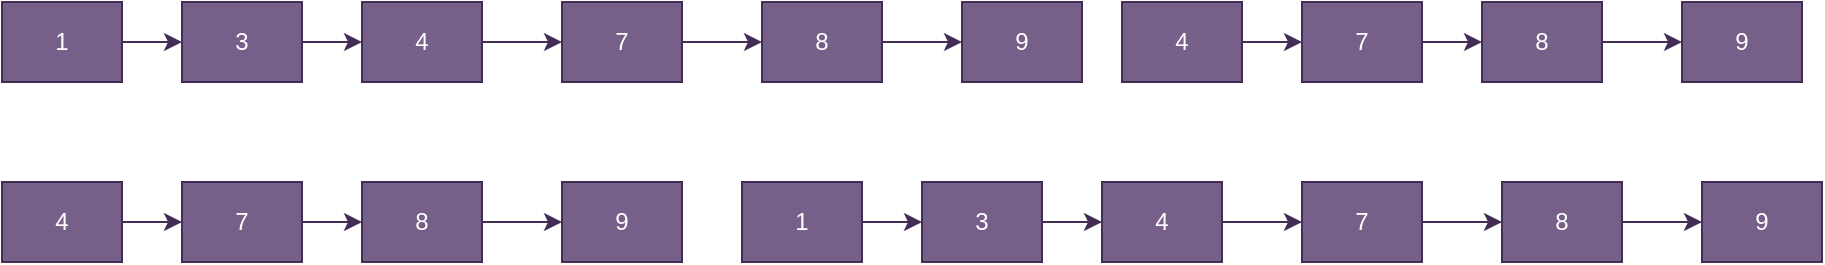 <mxfile version="14.6.13" type="github">
  <diagram id="1JDHUeAZYmFqjiWe7yXu" name="Page-1">
    <mxGraphModel dx="1182" dy="742" grid="1" gridSize="10" guides="1" tooltips="1" connect="1" arrows="1" fold="1" page="1" pageScale="1" pageWidth="827" pageHeight="1169" math="0" shadow="0">
      <root>
        <mxCell id="0" />
        <mxCell id="1" parent="0" />
        <mxCell id="Pc33NBHfCTbqmkPrSyl--11" style="edgeStyle=orthogonalEdgeStyle;rounded=0;orthogonalLoop=1;jettySize=auto;html=1;entryX=0;entryY=0.5;entryDx=0;entryDy=0;fillColor=#76608a;strokeColor=#432D57;" parent="1" source="Pc33NBHfCTbqmkPrSyl--4" target="Pc33NBHfCTbqmkPrSyl--6" edge="1">
          <mxGeometry relative="1" as="geometry" />
        </mxCell>
        <mxCell id="Pc33NBHfCTbqmkPrSyl--4" value="1" style="rounded=0;whiteSpace=wrap;html=1;fillColor=#76608a;strokeColor=#432D57;fontColor=#ffffff;" parent="1" vertex="1">
          <mxGeometry x="80" y="200" width="60" height="40" as="geometry" />
        </mxCell>
        <mxCell id="Pc33NBHfCTbqmkPrSyl--12" style="edgeStyle=orthogonalEdgeStyle;rounded=0;orthogonalLoop=1;jettySize=auto;html=1;entryX=0;entryY=0.5;entryDx=0;entryDy=0;fillColor=#76608a;strokeColor=#432D57;" parent="1" source="Pc33NBHfCTbqmkPrSyl--6" target="Pc33NBHfCTbqmkPrSyl--8" edge="1">
          <mxGeometry relative="1" as="geometry" />
        </mxCell>
        <mxCell id="Pc33NBHfCTbqmkPrSyl--6" value="3" style="rounded=0;whiteSpace=wrap;html=1;fillColor=#76608a;strokeColor=#432D57;fontColor=#ffffff;" parent="1" vertex="1">
          <mxGeometry x="170" y="200" width="60" height="40" as="geometry" />
        </mxCell>
        <mxCell id="Pc33NBHfCTbqmkPrSyl--7" value="9" style="rounded=0;whiteSpace=wrap;html=1;fillColor=#76608a;strokeColor=#432D57;fontColor=#ffffff;" parent="1" vertex="1">
          <mxGeometry x="560" y="200" width="60" height="40" as="geometry" />
        </mxCell>
        <mxCell id="Pc33NBHfCTbqmkPrSyl--13" style="edgeStyle=orthogonalEdgeStyle;rounded=0;orthogonalLoop=1;jettySize=auto;html=1;entryX=0;entryY=0.5;entryDx=0;entryDy=0;fillColor=#76608a;strokeColor=#432D57;" parent="1" source="Pc33NBHfCTbqmkPrSyl--8" target="Pc33NBHfCTbqmkPrSyl--9" edge="1">
          <mxGeometry relative="1" as="geometry" />
        </mxCell>
        <mxCell id="Pc33NBHfCTbqmkPrSyl--8" value="4" style="rounded=0;whiteSpace=wrap;html=1;fillColor=#76608a;strokeColor=#432D57;fontColor=#ffffff;" parent="1" vertex="1">
          <mxGeometry x="260" y="200" width="60" height="40" as="geometry" />
        </mxCell>
        <mxCell id="Pc33NBHfCTbqmkPrSyl--14" style="edgeStyle=orthogonalEdgeStyle;rounded=0;orthogonalLoop=1;jettySize=auto;html=1;exitX=1;exitY=0.5;exitDx=0;exitDy=0;entryX=0;entryY=0.5;entryDx=0;entryDy=0;fillColor=#76608a;strokeColor=#432D57;" parent="1" source="Pc33NBHfCTbqmkPrSyl--9" target="Pc33NBHfCTbqmkPrSyl--10" edge="1">
          <mxGeometry relative="1" as="geometry" />
        </mxCell>
        <mxCell id="Pc33NBHfCTbqmkPrSyl--9" value="7" style="rounded=0;whiteSpace=wrap;html=1;fillColor=#76608a;strokeColor=#432D57;fontColor=#ffffff;" parent="1" vertex="1">
          <mxGeometry x="360" y="200" width="60" height="40" as="geometry" />
        </mxCell>
        <mxCell id="Pc33NBHfCTbqmkPrSyl--15" style="edgeStyle=orthogonalEdgeStyle;rounded=0;orthogonalLoop=1;jettySize=auto;html=1;exitX=1;exitY=0.5;exitDx=0;exitDy=0;entryX=0;entryY=0.5;entryDx=0;entryDy=0;fillColor=#76608a;strokeColor=#432D57;" parent="1" source="Pc33NBHfCTbqmkPrSyl--10" target="Pc33NBHfCTbqmkPrSyl--7" edge="1">
          <mxGeometry relative="1" as="geometry" />
        </mxCell>
        <mxCell id="Pc33NBHfCTbqmkPrSyl--10" value="8" style="rounded=0;whiteSpace=wrap;html=1;fillColor=#76608a;strokeColor=#432D57;fontColor=#ffffff;" parent="1" vertex="1">
          <mxGeometry x="460" y="200" width="60" height="40" as="geometry" />
        </mxCell>
        <mxCell id="Pc33NBHfCTbqmkPrSyl--16" style="edgeStyle=orthogonalEdgeStyle;rounded=0;orthogonalLoop=1;jettySize=auto;html=1;entryX=0;entryY=0.5;entryDx=0;entryDy=0;fillColor=#76608a;strokeColor=#432D57;" parent="1" source="Pc33NBHfCTbqmkPrSyl--17" target="Pc33NBHfCTbqmkPrSyl--19" edge="1">
          <mxGeometry relative="1" as="geometry" />
        </mxCell>
        <mxCell id="Pc33NBHfCTbqmkPrSyl--17" value="4" style="rounded=0;whiteSpace=wrap;html=1;fillColor=#76608a;strokeColor=#432D57;fontColor=#ffffff;" parent="1" vertex="1">
          <mxGeometry x="80" y="290" width="60" height="40" as="geometry" />
        </mxCell>
        <mxCell id="Pc33NBHfCTbqmkPrSyl--18" style="edgeStyle=orthogonalEdgeStyle;rounded=0;orthogonalLoop=1;jettySize=auto;html=1;entryX=0;entryY=0.5;entryDx=0;entryDy=0;fillColor=#76608a;strokeColor=#432D57;" parent="1" source="Pc33NBHfCTbqmkPrSyl--19" target="Pc33NBHfCTbqmkPrSyl--21" edge="1">
          <mxGeometry relative="1" as="geometry" />
        </mxCell>
        <mxCell id="Pc33NBHfCTbqmkPrSyl--19" value="7" style="rounded=0;whiteSpace=wrap;html=1;fillColor=#76608a;strokeColor=#432D57;fontColor=#ffffff;" parent="1" vertex="1">
          <mxGeometry x="170" y="290" width="60" height="40" as="geometry" />
        </mxCell>
        <mxCell id="Pc33NBHfCTbqmkPrSyl--20" style="edgeStyle=orthogonalEdgeStyle;rounded=0;orthogonalLoop=1;jettySize=auto;html=1;entryX=0;entryY=0.5;entryDx=0;entryDy=0;fillColor=#76608a;strokeColor=#432D57;" parent="1" source="Pc33NBHfCTbqmkPrSyl--21" target="Pc33NBHfCTbqmkPrSyl--22" edge="1">
          <mxGeometry relative="1" as="geometry" />
        </mxCell>
        <mxCell id="Pc33NBHfCTbqmkPrSyl--21" value="8" style="rounded=0;whiteSpace=wrap;html=1;fillColor=#76608a;strokeColor=#432D57;fontColor=#ffffff;" parent="1" vertex="1">
          <mxGeometry x="260" y="290" width="60" height="40" as="geometry" />
        </mxCell>
        <mxCell id="Pc33NBHfCTbqmkPrSyl--22" value="9" style="rounded=0;whiteSpace=wrap;html=1;fillColor=#76608a;strokeColor=#432D57;fontColor=#ffffff;" parent="1" vertex="1">
          <mxGeometry x="360" y="290" width="60" height="40" as="geometry" />
        </mxCell>
        <mxCell id="5RFs4ZsTDTEebcYIlPx7-1" style="edgeStyle=orthogonalEdgeStyle;rounded=0;orthogonalLoop=1;jettySize=auto;html=1;entryX=0;entryY=0.5;entryDx=0;entryDy=0;fillColor=#76608a;strokeColor=#432D57;" edge="1" parent="1" source="5RFs4ZsTDTEebcYIlPx7-2" target="5RFs4ZsTDTEebcYIlPx7-4">
          <mxGeometry relative="1" as="geometry" />
        </mxCell>
        <mxCell id="5RFs4ZsTDTEebcYIlPx7-2" value="1" style="rounded=0;whiteSpace=wrap;html=1;fillColor=#76608a;strokeColor=#432D57;fontColor=#ffffff;" vertex="1" parent="1">
          <mxGeometry x="450" y="290" width="60" height="40" as="geometry" />
        </mxCell>
        <mxCell id="5RFs4ZsTDTEebcYIlPx7-3" style="edgeStyle=orthogonalEdgeStyle;rounded=0;orthogonalLoop=1;jettySize=auto;html=1;entryX=0;entryY=0.5;entryDx=0;entryDy=0;fillColor=#76608a;strokeColor=#432D57;" edge="1" parent="1" source="5RFs4ZsTDTEebcYIlPx7-4" target="5RFs4ZsTDTEebcYIlPx7-7">
          <mxGeometry relative="1" as="geometry" />
        </mxCell>
        <mxCell id="5RFs4ZsTDTEebcYIlPx7-4" value="3" style="rounded=0;whiteSpace=wrap;html=1;fillColor=#76608a;strokeColor=#432D57;fontColor=#ffffff;" vertex="1" parent="1">
          <mxGeometry x="540" y="290" width="60" height="40" as="geometry" />
        </mxCell>
        <mxCell id="5RFs4ZsTDTEebcYIlPx7-5" value="9" style="rounded=0;whiteSpace=wrap;html=1;fillColor=#76608a;strokeColor=#432D57;fontColor=#ffffff;" vertex="1" parent="1">
          <mxGeometry x="930" y="290" width="60" height="40" as="geometry" />
        </mxCell>
        <mxCell id="5RFs4ZsTDTEebcYIlPx7-6" style="edgeStyle=orthogonalEdgeStyle;rounded=0;orthogonalLoop=1;jettySize=auto;html=1;entryX=0;entryY=0.5;entryDx=0;entryDy=0;fillColor=#76608a;strokeColor=#432D57;" edge="1" parent="1" source="5RFs4ZsTDTEebcYIlPx7-7" target="5RFs4ZsTDTEebcYIlPx7-9">
          <mxGeometry relative="1" as="geometry" />
        </mxCell>
        <mxCell id="5RFs4ZsTDTEebcYIlPx7-7" value="4" style="rounded=0;whiteSpace=wrap;html=1;fillColor=#76608a;strokeColor=#432D57;fontColor=#ffffff;" vertex="1" parent="1">
          <mxGeometry x="630" y="290" width="60" height="40" as="geometry" />
        </mxCell>
        <mxCell id="5RFs4ZsTDTEebcYIlPx7-8" style="edgeStyle=orthogonalEdgeStyle;rounded=0;orthogonalLoop=1;jettySize=auto;html=1;exitX=1;exitY=0.5;exitDx=0;exitDy=0;entryX=0;entryY=0.5;entryDx=0;entryDy=0;fillColor=#76608a;strokeColor=#432D57;" edge="1" parent="1" source="5RFs4ZsTDTEebcYIlPx7-9" target="5RFs4ZsTDTEebcYIlPx7-11">
          <mxGeometry relative="1" as="geometry" />
        </mxCell>
        <mxCell id="5RFs4ZsTDTEebcYIlPx7-9" value="7" style="rounded=0;whiteSpace=wrap;html=1;fillColor=#76608a;strokeColor=#432D57;fontColor=#ffffff;" vertex="1" parent="1">
          <mxGeometry x="730" y="290" width="60" height="40" as="geometry" />
        </mxCell>
        <mxCell id="5RFs4ZsTDTEebcYIlPx7-10" style="edgeStyle=orthogonalEdgeStyle;rounded=0;orthogonalLoop=1;jettySize=auto;html=1;exitX=1;exitY=0.5;exitDx=0;exitDy=0;entryX=0;entryY=0.5;entryDx=0;entryDy=0;fillColor=#76608a;strokeColor=#432D57;" edge="1" parent="1" source="5RFs4ZsTDTEebcYIlPx7-11" target="5RFs4ZsTDTEebcYIlPx7-5">
          <mxGeometry relative="1" as="geometry" />
        </mxCell>
        <mxCell id="5RFs4ZsTDTEebcYIlPx7-11" value="8" style="rounded=0;whiteSpace=wrap;html=1;fillColor=#76608a;strokeColor=#432D57;fontColor=#ffffff;" vertex="1" parent="1">
          <mxGeometry x="830" y="290" width="60" height="40" as="geometry" />
        </mxCell>
        <mxCell id="5RFs4ZsTDTEebcYIlPx7-12" style="edgeStyle=orthogonalEdgeStyle;rounded=0;orthogonalLoop=1;jettySize=auto;html=1;entryX=0;entryY=0.5;entryDx=0;entryDy=0;fillColor=#76608a;strokeColor=#432D57;" edge="1" parent="1" source="5RFs4ZsTDTEebcYIlPx7-13" target="5RFs4ZsTDTEebcYIlPx7-15">
          <mxGeometry relative="1" as="geometry" />
        </mxCell>
        <mxCell id="5RFs4ZsTDTEebcYIlPx7-13" value="4" style="rounded=0;whiteSpace=wrap;html=1;fillColor=#76608a;strokeColor=#432D57;fontColor=#ffffff;" vertex="1" parent="1">
          <mxGeometry x="640" y="200" width="60" height="40" as="geometry" />
        </mxCell>
        <mxCell id="5RFs4ZsTDTEebcYIlPx7-14" style="edgeStyle=orthogonalEdgeStyle;rounded=0;orthogonalLoop=1;jettySize=auto;html=1;entryX=0;entryY=0.5;entryDx=0;entryDy=0;fillColor=#76608a;strokeColor=#432D57;" edge="1" parent="1" source="5RFs4ZsTDTEebcYIlPx7-15" target="5RFs4ZsTDTEebcYIlPx7-17">
          <mxGeometry relative="1" as="geometry" />
        </mxCell>
        <mxCell id="5RFs4ZsTDTEebcYIlPx7-15" value="7" style="rounded=0;whiteSpace=wrap;html=1;fillColor=#76608a;strokeColor=#432D57;fontColor=#ffffff;" vertex="1" parent="1">
          <mxGeometry x="730" y="200" width="60" height="40" as="geometry" />
        </mxCell>
        <mxCell id="5RFs4ZsTDTEebcYIlPx7-16" style="edgeStyle=orthogonalEdgeStyle;rounded=0;orthogonalLoop=1;jettySize=auto;html=1;entryX=0;entryY=0.5;entryDx=0;entryDy=0;fillColor=#76608a;strokeColor=#432D57;" edge="1" parent="1" source="5RFs4ZsTDTEebcYIlPx7-17" target="5RFs4ZsTDTEebcYIlPx7-18">
          <mxGeometry relative="1" as="geometry" />
        </mxCell>
        <mxCell id="5RFs4ZsTDTEebcYIlPx7-17" value="8" style="rounded=0;whiteSpace=wrap;html=1;fillColor=#76608a;strokeColor=#432D57;fontColor=#ffffff;" vertex="1" parent="1">
          <mxGeometry x="820" y="200" width="60" height="40" as="geometry" />
        </mxCell>
        <mxCell id="5RFs4ZsTDTEebcYIlPx7-18" value="9" style="rounded=0;whiteSpace=wrap;html=1;fillColor=#76608a;strokeColor=#432D57;fontColor=#ffffff;" vertex="1" parent="1">
          <mxGeometry x="920" y="200" width="60" height="40" as="geometry" />
        </mxCell>
      </root>
    </mxGraphModel>
  </diagram>
</mxfile>
